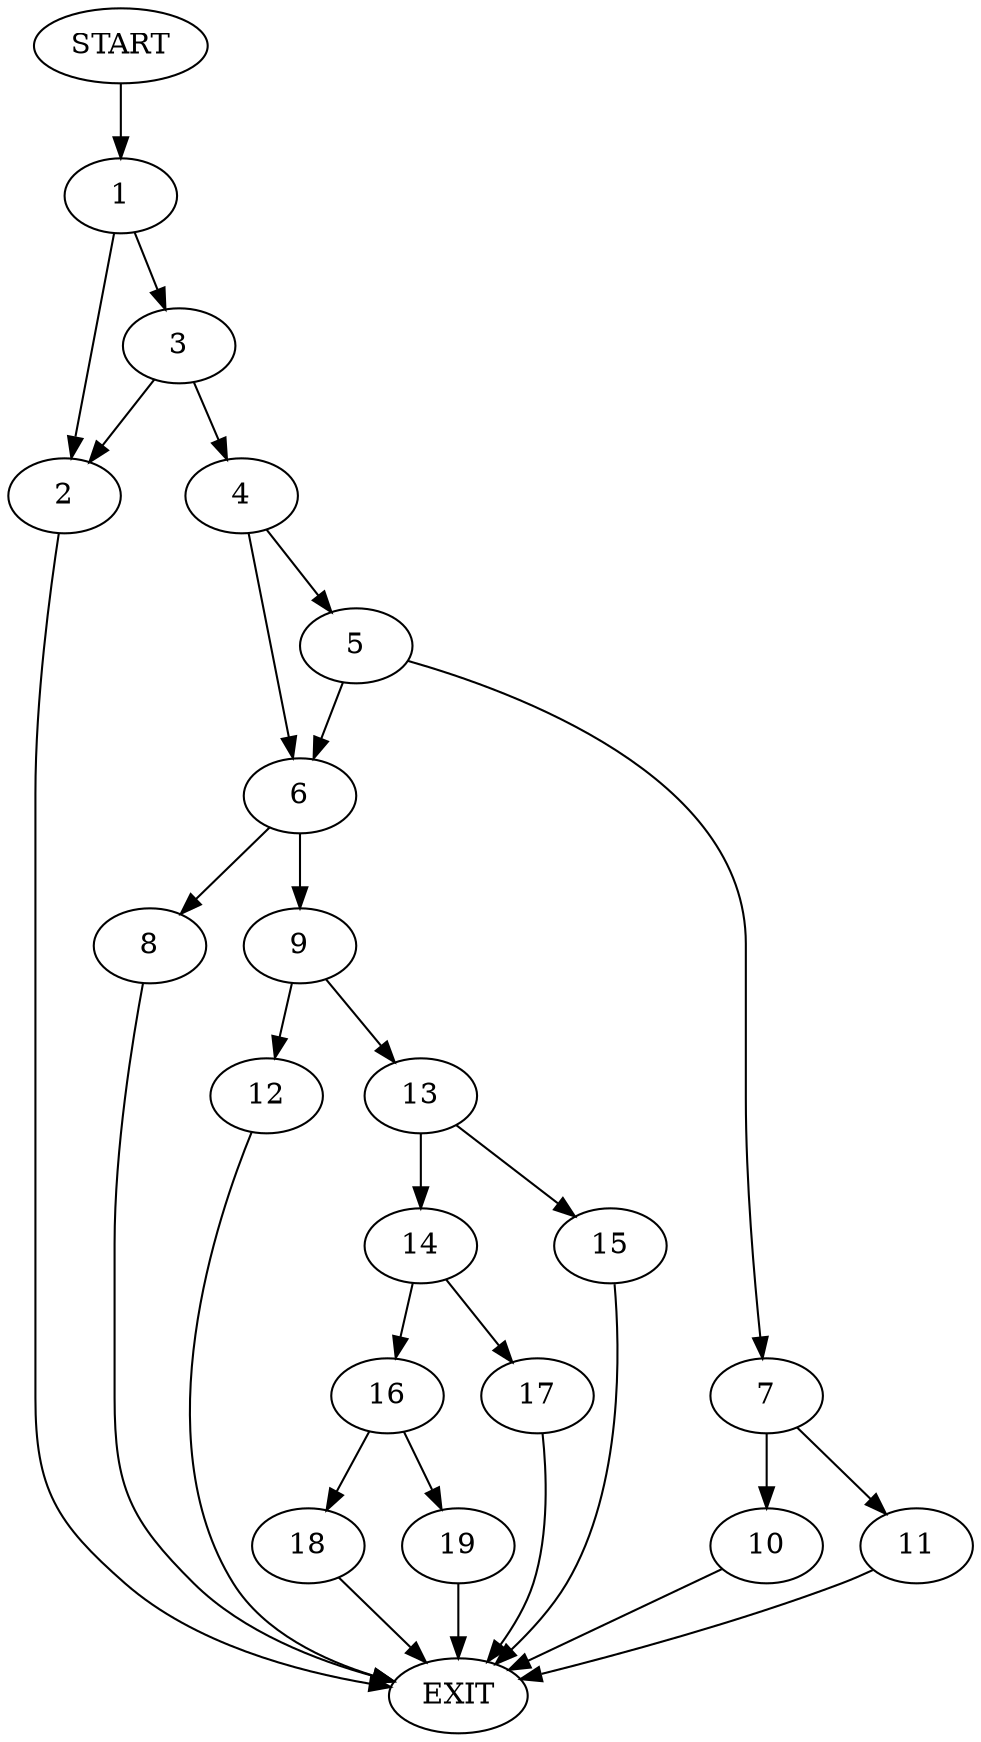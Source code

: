 digraph {
0 [label="START"]
20 [label="EXIT"]
0 -> 1
1 -> 2
1 -> 3
3 -> 4
3 -> 2
2 -> 20
4 -> 5
4 -> 6
5 -> 6
5 -> 7
6 -> 8
6 -> 9
7 -> 10
7 -> 11
11 -> 20
10 -> 20
8 -> 20
9 -> 12
9 -> 13
12 -> 20
13 -> 14
13 -> 15
15 -> 20
14 -> 16
14 -> 17
17 -> 20
16 -> 18
16 -> 19
19 -> 20
18 -> 20
}
